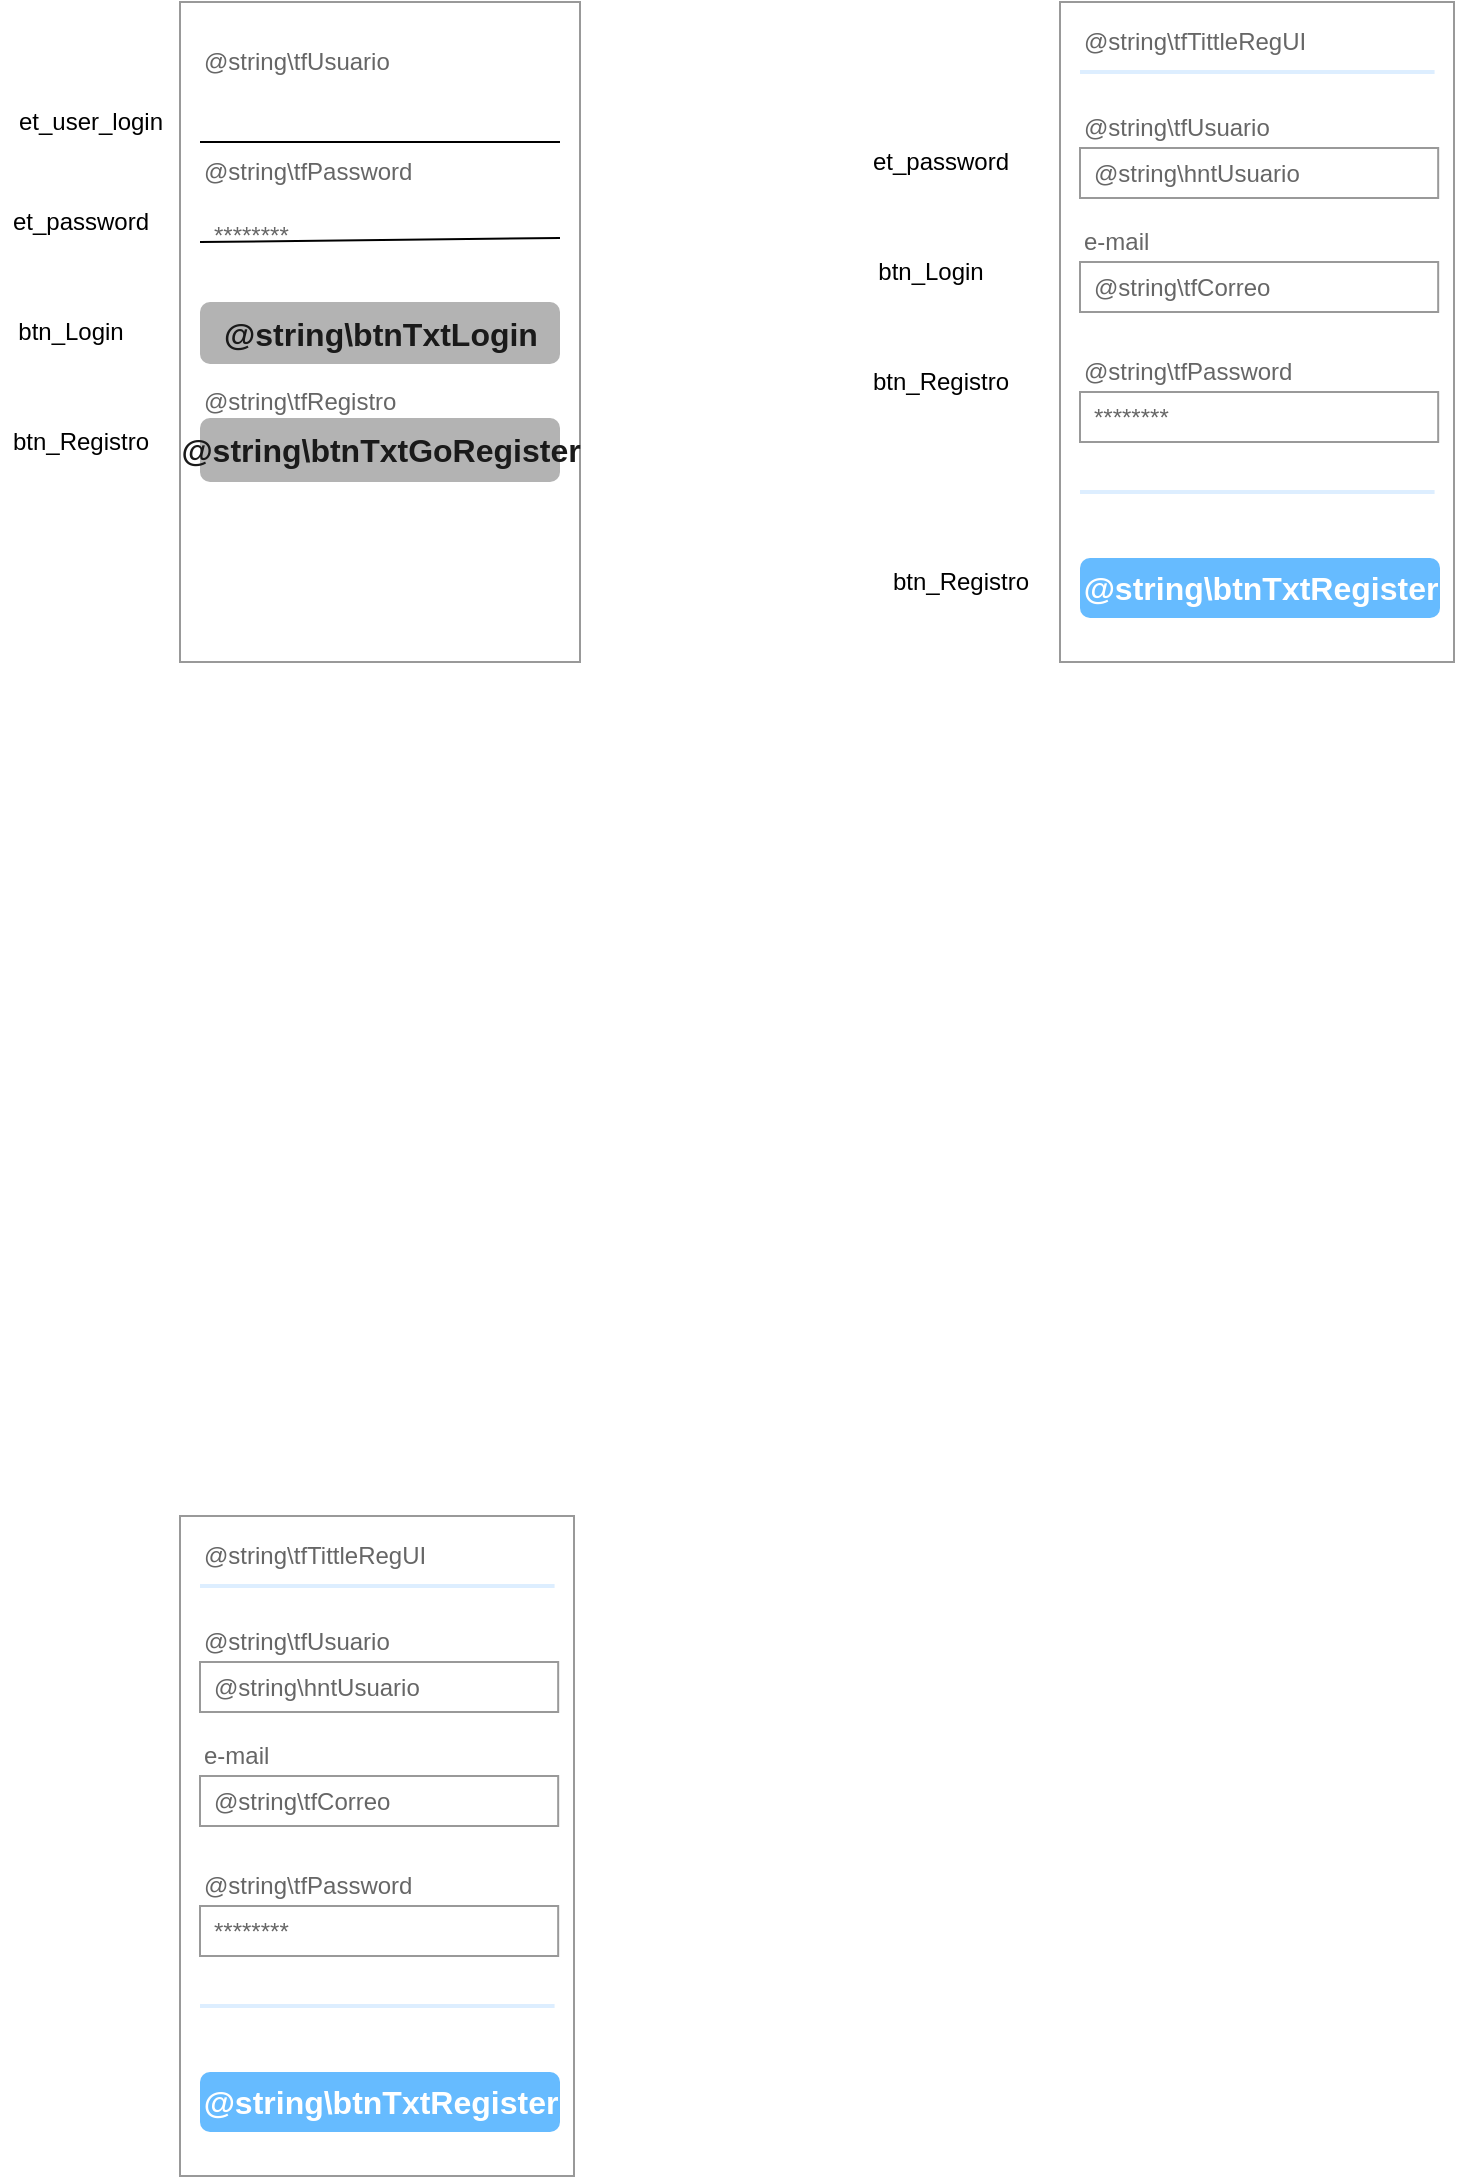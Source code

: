 <mxfile version="13.8.0" type="device"><diagram name="Page-1" id="f1b7ffb7-ca1e-a977-7cf5-a751b3c06c05"><mxGraphModel dx="744" dy="393" grid="1" gridSize="10" guides="1" tooltips="1" connect="1" arrows="1" fold="1" page="1" pageScale="1" pageWidth="826" pageHeight="1169" background="#ffffff" math="0" shadow="0"><root><mxCell id="0"/><mxCell id="1" parent="0"/><mxCell id="pDR9ldHMDZx-kZhfTg0B-75" value="" style="strokeWidth=1;shadow=0;dashed=0;align=center;html=1;shape=mxgraph.mockup.forms.rrect;rSize=0;strokeColor=#999999;fillColor=#ffffff;" parent="1" vertex="1"><mxGeometry x="130" y="30" width="200" height="330" as="geometry"/></mxCell><mxCell id="pDR9ldHMDZx-kZhfTg0B-76" value="" style="strokeWidth=1;shadow=0;dashed=0;align=center;html=1;shape=mxgraph.mockup.forms.anchor;fontSize=12;fontColor=#666666;align=left;resizeWidth=1;spacingLeft=0;" parent="pDR9ldHMDZx-kZhfTg0B-75" vertex="1"><mxGeometry width="100" height="20" relative="1" as="geometry"><mxPoint x="10" y="10" as="offset"/></mxGeometry></mxCell><mxCell id="pDR9ldHMDZx-kZhfTg0B-78" value="@string\tfUsuario" style="strokeWidth=1;shadow=0;dashed=0;align=center;html=1;shape=mxgraph.mockup.forms.anchor;fontSize=12;fontColor=#666666;align=left;resizeWidth=1;spacingLeft=0;" parent="pDR9ldHMDZx-kZhfTg0B-75" vertex="1"><mxGeometry width="100" height="20" relative="1" as="geometry"><mxPoint x="10" y="20" as="offset"/></mxGeometry></mxCell><mxCell id="pDR9ldHMDZx-kZhfTg0B-79" value="" style="strokeWidth=1;shadow=0;dashed=0;align=center;html=1;shape=mxgraph.mockup.forms.rrect;rSize=0;fontColor=#666666;align=left;spacingLeft=5;resizeWidth=1;fillColor=none;strokeColor=none;" parent="pDR9ldHMDZx-kZhfTg0B-75" vertex="1"><mxGeometry width="180" height="25" relative="1" as="geometry"><mxPoint x="10" y="49" as="offset"/></mxGeometry></mxCell><mxCell id="pDR9ldHMDZx-kZhfTg0B-80" value="@string\tfPassword" style="strokeWidth=1;shadow=0;dashed=0;align=center;html=1;shape=mxgraph.mockup.forms.anchor;fontSize=12;fontColor=#666666;align=left;resizeWidth=1;spacingLeft=0;" parent="pDR9ldHMDZx-kZhfTg0B-75" vertex="1"><mxGeometry width="140" height="20" relative="1" as="geometry"><mxPoint x="10" y="75" as="offset"/></mxGeometry></mxCell><mxCell id="pDR9ldHMDZx-kZhfTg0B-81" value="********" style="strokeWidth=1;shadow=0;dashed=0;align=center;html=1;shape=mxgraph.mockup.forms.rrect;rSize=0;fontColor=#666666;align=left;spacingLeft=5;resizeWidth=1;strokeColor=none;fillColor=none;" parent="pDR9ldHMDZx-kZhfTg0B-75" vertex="1"><mxGeometry width="180" height="25" relative="1" as="geometry"><mxPoint x="10" y="104" as="offset"/></mxGeometry></mxCell><mxCell id="pDR9ldHMDZx-kZhfTg0B-82" value="@string\btnTxtLogin" style="strokeWidth=1;shadow=0;dashed=0;align=center;html=1;shape=mxgraph.mockup.forms.rrect;rSize=5;strokeColor=none;fontSize=16;fontStyle=1;fillColor=#B3B3B3;fontColor=#1A1A1A;" parent="pDR9ldHMDZx-kZhfTg0B-75" vertex="1"><mxGeometry y="1" width="180" height="31" relative="1" as="geometry"><mxPoint x="10" y="-180" as="offset"/></mxGeometry></mxCell><mxCell id="pDR9ldHMDZx-kZhfTg0B-83" value="" style="strokeWidth=1;shadow=0;dashed=0;align=center;html=1;shape=mxgraph.mockup.forms.anchor;fontSize=12;fontColor=#9999ff;align=left;spacingLeft=0;fontStyle=4;resizeWidth=1;" parent="pDR9ldHMDZx-kZhfTg0B-75" vertex="1"><mxGeometry y="1" width="150" height="20" relative="1" as="geometry"><mxPoint x="10" y="-180" as="offset"/></mxGeometry></mxCell><mxCell id="pDR9ldHMDZx-kZhfTg0B-85" value="@string\tfRegistro" style="strokeWidth=1;shadow=0;dashed=0;align=center;html=1;shape=mxgraph.mockup.forms.anchor;fontSize=12;fontColor=#666666;align=left;spacingLeft=0;resizeWidth=1;" parent="pDR9ldHMDZx-kZhfTg0B-75" vertex="1"><mxGeometry y="1" width="150" height="20" relative="1" as="geometry"><mxPoint x="10" y="-140" as="offset"/></mxGeometry></mxCell><mxCell id="pDR9ldHMDZx-kZhfTg0B-86" value="@string\btnTxtGoRegister" style="strokeWidth=1;shadow=0;dashed=0;align=center;html=1;shape=mxgraph.mockup.forms.rrect;rSize=5;strokeColor=none;fontSize=16;fontStyle=1;fillColor=#B3B3B3;fontColor=#1A1A1A;" parent="pDR9ldHMDZx-kZhfTg0B-75" vertex="1"><mxGeometry y="1" width="180" height="32" relative="1" as="geometry"><mxPoint x="10" y="-122" as="offset"/></mxGeometry></mxCell><mxCell id="wNfBS-gOUe_pkEAfpppB-3" value="" style="endArrow=none;html=1;" parent="pDR9ldHMDZx-kZhfTg0B-75" edge="1"><mxGeometry width="50" height="50" relative="1" as="geometry"><mxPoint x="10" y="70" as="sourcePoint"/><mxPoint x="190" y="70" as="targetPoint"/></mxGeometry></mxCell><mxCell id="wNfBS-gOUe_pkEAfpppB-4" value="" style="endArrow=none;html=1;entryX=1;entryY=0.56;entryDx=0;entryDy=0;entryPerimeter=0;" parent="pDR9ldHMDZx-kZhfTg0B-75" target="pDR9ldHMDZx-kZhfTg0B-81" edge="1"><mxGeometry width="50" height="50" relative="1" as="geometry"><mxPoint x="10" y="120" as="sourcePoint"/><mxPoint x="180" y="120" as="targetPoint"/></mxGeometry></mxCell><mxCell id="pDR9ldHMDZx-kZhfTg0B-87" value="" style="strokeWidth=1;shadow=0;dashed=0;align=center;html=1;shape=mxgraph.mockup.forms.rrect;rSize=0;strokeColor=#999999;fillColor=#ffffff;" parent="1" vertex="1"><mxGeometry x="570" y="30" width="197" height="330" as="geometry"/></mxCell><mxCell id="pDR9ldHMDZx-kZhfTg0B-88" value="@string\tfTittleRegUI" style="strokeWidth=1;shadow=0;dashed=0;align=center;html=1;shape=mxgraph.mockup.forms.anchor;fontSize=12;fontColor=#666666;align=left;resizeWidth=1;spacingLeft=0;" parent="pDR9ldHMDZx-kZhfTg0B-87" vertex="1"><mxGeometry width="147.487" height="20" relative="1" as="geometry"><mxPoint x="10" y="10" as="offset"/></mxGeometry></mxCell><mxCell id="pDR9ldHMDZx-kZhfTg0B-89" value="" style="shape=line;strokeColor=#ddeeff;strokeWidth=2;html=1;resizeWidth=1;" parent="pDR9ldHMDZx-kZhfTg0B-87" vertex="1"><mxGeometry width="177.3" height="10" relative="1" as="geometry"><mxPoint x="10" y="30" as="offset"/></mxGeometry></mxCell><mxCell id="pDR9ldHMDZx-kZhfTg0B-90" value="@string\tfUsuario" style="strokeWidth=1;shadow=0;dashed=0;align=center;html=1;shape=mxgraph.mockup.forms.anchor;fontSize=12;fontColor=#666666;align=left;resizeWidth=1;spacingLeft=0;" parent="pDR9ldHMDZx-kZhfTg0B-87" vertex="1"><mxGeometry width="98.5" height="20" relative="1" as="geometry"><mxPoint x="10" y="53" as="offset"/></mxGeometry></mxCell><mxCell id="pDR9ldHMDZx-kZhfTg0B-91" value="@string\hntUsuario" style="strokeWidth=1;shadow=0;dashed=0;align=center;html=1;shape=mxgraph.mockup.forms.rrect;rSize=0;strokeColor=#999999;fontColor=#666666;align=left;spacingLeft=5;resizeWidth=1;" parent="pDR9ldHMDZx-kZhfTg0B-87" vertex="1"><mxGeometry width="179.091" height="25" relative="1" as="geometry"><mxPoint x="10" y="73" as="offset"/></mxGeometry></mxCell><mxCell id="pDR9ldHMDZx-kZhfTg0B-92" value="@string\tfPassword" style="strokeWidth=1;shadow=0;dashed=0;align=center;html=1;shape=mxgraph.mockup.forms.anchor;fontSize=12;fontColor=#666666;align=left;resizeWidth=1;spacingLeft=0;" parent="pDR9ldHMDZx-kZhfTg0B-87" vertex="1"><mxGeometry width="98.5" height="20" relative="1" as="geometry"><mxPoint x="10" y="175" as="offset"/></mxGeometry></mxCell><mxCell id="pDR9ldHMDZx-kZhfTg0B-93" value="********" style="strokeWidth=1;shadow=0;dashed=0;align=center;html=1;shape=mxgraph.mockup.forms.rrect;rSize=0;strokeColor=#999999;fontColor=#666666;align=left;spacingLeft=5;resizeWidth=1;" parent="pDR9ldHMDZx-kZhfTg0B-87" vertex="1"><mxGeometry width="179.091" height="25" relative="1" as="geometry"><mxPoint x="10" y="195" as="offset"/></mxGeometry></mxCell><mxCell id="pDR9ldHMDZx-kZhfTg0B-96" value="" style="shape=line;strokeColor=#ddeeff;strokeWidth=2;html=1;resizeWidth=1;" parent="pDR9ldHMDZx-kZhfTg0B-87" vertex="1"><mxGeometry y="1" width="177.3" height="10" relative="1" as="geometry"><mxPoint x="10" y="-90" as="offset"/></mxGeometry></mxCell><mxCell id="pDR9ldHMDZx-kZhfTg0B-97" value="" style="strokeWidth=1;shadow=0;dashed=0;align=center;html=1;shape=mxgraph.mockup.forms.anchor;fontSize=12;fontColor=#666666;align=left;spacingLeft=0;resizeWidth=1;" parent="pDR9ldHMDZx-kZhfTg0B-87" vertex="1"><mxGeometry y="1" width="147.75" height="20" relative="1" as="geometry"><mxPoint x="10" y="-70" as="offset"/></mxGeometry></mxCell><mxCell id="pDR9ldHMDZx-kZhfTg0B-98" value="@string\btnTxtRegister" style="strokeWidth=1;shadow=0;dashed=0;align=center;html=1;shape=mxgraph.mockup.forms.rrect;rSize=5;strokeColor=none;fontColor=#ffffff;fillColor=#66bbff;fontSize=16;fontStyle=1;" parent="pDR9ldHMDZx-kZhfTg0B-87" vertex="1"><mxGeometry y="1" width="180" height="30" relative="1" as="geometry"><mxPoint x="10" y="-52" as="offset"/></mxGeometry></mxCell><mxCell id="pDR9ldHMDZx-kZhfTg0B-99" value="e-mail" style="strokeWidth=1;shadow=0;dashed=0;align=center;html=1;shape=mxgraph.mockup.forms.anchor;fontSize=12;fontColor=#666666;align=left;resizeWidth=1;spacingLeft=0;" parent="pDR9ldHMDZx-kZhfTg0B-87" vertex="1"><mxGeometry width="98.5" height="20" relative="1" as="geometry"><mxPoint x="10" y="110" as="offset"/></mxGeometry></mxCell><mxCell id="pDR9ldHMDZx-kZhfTg0B-100" value="@string\tfCorreo" style="strokeWidth=1;shadow=0;dashed=0;align=center;html=1;shape=mxgraph.mockup.forms.rrect;rSize=0;strokeColor=#999999;fontColor=#666666;align=left;spacingLeft=5;resizeWidth=1;" parent="pDR9ldHMDZx-kZhfTg0B-87" vertex="1"><mxGeometry width="179.091" height="25" relative="1" as="geometry"><mxPoint x="10" y="130" as="offset"/></mxGeometry></mxCell><mxCell id="pDR9ldHMDZx-kZhfTg0B-101" value="et_password" style="text;html=1;align=center;verticalAlign=middle;resizable=0;points=[];autosize=1;" parent="1" vertex="1"><mxGeometry x="40" y="130" width="80" height="20" as="geometry"/></mxCell><mxCell id="pDR9ldHMDZx-kZhfTg0B-102" value="et_user_login" style="text;html=1;align=center;verticalAlign=middle;resizable=0;points=[];autosize=1;" parent="1" vertex="1"><mxGeometry x="40" y="80" width="90" height="20" as="geometry"/></mxCell><mxCell id="pDR9ldHMDZx-kZhfTg0B-105" value="btn_Login" style="text;html=1;align=center;verticalAlign=middle;resizable=0;points=[];autosize=1;" parent="1" vertex="1"><mxGeometry x="40" y="185" width="70" height="20" as="geometry"/></mxCell><mxCell id="pDR9ldHMDZx-kZhfTg0B-106" value="btn_Registro" style="text;html=1;align=center;verticalAlign=middle;resizable=0;points=[];autosize=1;" parent="1" vertex="1"><mxGeometry x="40" y="240" width="80" height="20" as="geometry"/></mxCell><mxCell id="PQUoJVcc_17riy6qerUB-1" value="" style="strokeWidth=1;shadow=0;dashed=0;align=center;html=1;shape=mxgraph.mockup.forms.rrect;rSize=0;strokeColor=#999999;fillColor=#ffffff;" parent="1" vertex="1"><mxGeometry x="130" y="787" width="197" height="330" as="geometry"/></mxCell><mxCell id="PQUoJVcc_17riy6qerUB-2" value="@string\tfTittleRegUI" style="strokeWidth=1;shadow=0;dashed=0;align=center;html=1;shape=mxgraph.mockup.forms.anchor;fontSize=12;fontColor=#666666;align=left;resizeWidth=1;spacingLeft=0;" parent="PQUoJVcc_17riy6qerUB-1" vertex="1"><mxGeometry width="147.487" height="20" relative="1" as="geometry"><mxPoint x="10" y="10" as="offset"/></mxGeometry></mxCell><mxCell id="PQUoJVcc_17riy6qerUB-3" value="" style="shape=line;strokeColor=#ddeeff;strokeWidth=2;html=1;resizeWidth=1;" parent="PQUoJVcc_17riy6qerUB-1" vertex="1"><mxGeometry width="177.3" height="10" relative="1" as="geometry"><mxPoint x="10" y="30" as="offset"/></mxGeometry></mxCell><mxCell id="PQUoJVcc_17riy6qerUB-4" value="@string\tfUsuario" style="strokeWidth=1;shadow=0;dashed=0;align=center;html=1;shape=mxgraph.mockup.forms.anchor;fontSize=12;fontColor=#666666;align=left;resizeWidth=1;spacingLeft=0;" parent="PQUoJVcc_17riy6qerUB-1" vertex="1"><mxGeometry width="98.5" height="20" relative="1" as="geometry"><mxPoint x="10" y="53" as="offset"/></mxGeometry></mxCell><mxCell id="PQUoJVcc_17riy6qerUB-5" value="@string\hntUsuario" style="strokeWidth=1;shadow=0;dashed=0;align=center;html=1;shape=mxgraph.mockup.forms.rrect;rSize=0;strokeColor=#999999;fontColor=#666666;align=left;spacingLeft=5;resizeWidth=1;" parent="PQUoJVcc_17riy6qerUB-1" vertex="1"><mxGeometry width="179.091" height="25" relative="1" as="geometry"><mxPoint x="10" y="73" as="offset"/></mxGeometry></mxCell><mxCell id="PQUoJVcc_17riy6qerUB-6" value="@string\tfPassword" style="strokeWidth=1;shadow=0;dashed=0;align=center;html=1;shape=mxgraph.mockup.forms.anchor;fontSize=12;fontColor=#666666;align=left;resizeWidth=1;spacingLeft=0;" parent="PQUoJVcc_17riy6qerUB-1" vertex="1"><mxGeometry width="98.5" height="20" relative="1" as="geometry"><mxPoint x="10" y="175" as="offset"/></mxGeometry></mxCell><mxCell id="PQUoJVcc_17riy6qerUB-7" value="********" style="strokeWidth=1;shadow=0;dashed=0;align=center;html=1;shape=mxgraph.mockup.forms.rrect;rSize=0;strokeColor=#999999;fontColor=#666666;align=left;spacingLeft=5;resizeWidth=1;" parent="PQUoJVcc_17riy6qerUB-1" vertex="1"><mxGeometry width="179.091" height="25" relative="1" as="geometry"><mxPoint x="10" y="195" as="offset"/></mxGeometry></mxCell><mxCell id="PQUoJVcc_17riy6qerUB-8" value="" style="shape=line;strokeColor=#ddeeff;strokeWidth=2;html=1;resizeWidth=1;" parent="PQUoJVcc_17riy6qerUB-1" vertex="1"><mxGeometry y="1" width="177.3" height="10" relative="1" as="geometry"><mxPoint x="10" y="-90" as="offset"/></mxGeometry></mxCell><mxCell id="PQUoJVcc_17riy6qerUB-9" value="" style="strokeWidth=1;shadow=0;dashed=0;align=center;html=1;shape=mxgraph.mockup.forms.anchor;fontSize=12;fontColor=#666666;align=left;spacingLeft=0;resizeWidth=1;" parent="PQUoJVcc_17riy6qerUB-1" vertex="1"><mxGeometry y="1" width="147.75" height="20" relative="1" as="geometry"><mxPoint x="10" y="-70" as="offset"/></mxGeometry></mxCell><mxCell id="PQUoJVcc_17riy6qerUB-10" value="@string\btnTxtRegister" style="strokeWidth=1;shadow=0;dashed=0;align=center;html=1;shape=mxgraph.mockup.forms.rrect;rSize=5;strokeColor=none;fontColor=#ffffff;fillColor=#66bbff;fontSize=16;fontStyle=1;" parent="PQUoJVcc_17riy6qerUB-1" vertex="1"><mxGeometry y="1" width="180" height="30" relative="1" as="geometry"><mxPoint x="10" y="-52" as="offset"/></mxGeometry></mxCell><mxCell id="PQUoJVcc_17riy6qerUB-11" value="e-mail" style="strokeWidth=1;shadow=0;dashed=0;align=center;html=1;shape=mxgraph.mockup.forms.anchor;fontSize=12;fontColor=#666666;align=left;resizeWidth=1;spacingLeft=0;" parent="PQUoJVcc_17riy6qerUB-1" vertex="1"><mxGeometry width="98.5" height="20" relative="1" as="geometry"><mxPoint x="10" y="110" as="offset"/></mxGeometry></mxCell><mxCell id="PQUoJVcc_17riy6qerUB-12" value="@string\tfCorreo" style="strokeWidth=1;shadow=0;dashed=0;align=center;html=1;shape=mxgraph.mockup.forms.rrect;rSize=0;strokeColor=#999999;fontColor=#666666;align=left;spacingLeft=5;resizeWidth=1;" parent="PQUoJVcc_17riy6qerUB-1" vertex="1"><mxGeometry width="179.091" height="25" relative="1" as="geometry"><mxPoint x="10" y="130" as="offset"/></mxGeometry></mxCell><mxCell id="V9nG89OFnjdZHt-uhaxT-1" value="et_password" style="text;html=1;align=center;verticalAlign=middle;resizable=0;points=[];autosize=1;" vertex="1" parent="1"><mxGeometry x="470" y="100" width="80" height="20" as="geometry"/></mxCell><mxCell id="V9nG89OFnjdZHt-uhaxT-2" value="btn_Login" style="text;html=1;align=center;verticalAlign=middle;resizable=0;points=[];autosize=1;" vertex="1" parent="1"><mxGeometry x="470" y="155" width="70" height="20" as="geometry"/></mxCell><mxCell id="V9nG89OFnjdZHt-uhaxT-3" value="btn_Registro" style="text;html=1;align=center;verticalAlign=middle;resizable=0;points=[];autosize=1;" vertex="1" parent="1"><mxGeometry x="470" y="210" width="80" height="20" as="geometry"/></mxCell><mxCell id="V9nG89OFnjdZHt-uhaxT-5" value="btn_Registro" style="text;html=1;align=center;verticalAlign=middle;resizable=0;points=[];autosize=1;" vertex="1" parent="1"><mxGeometry x="480" y="310" width="80" height="20" as="geometry"/></mxCell></root></mxGraphModel></diagram></mxfile>